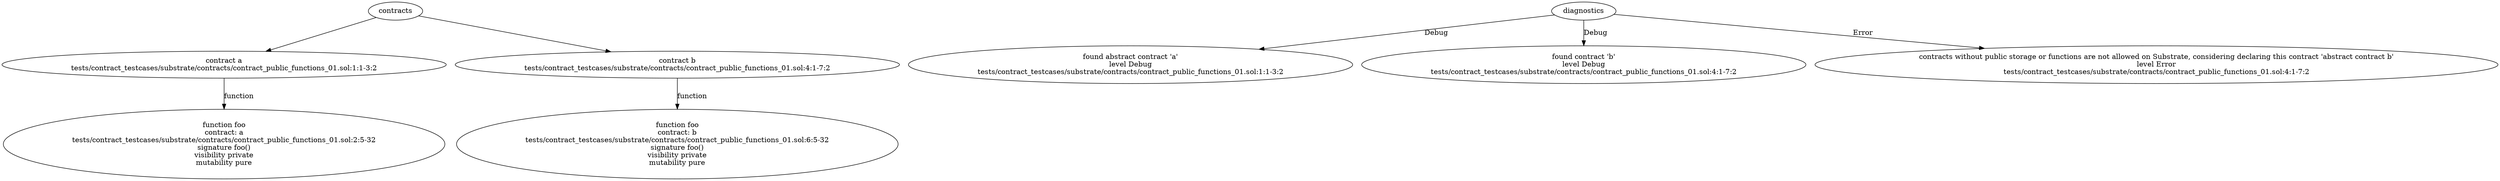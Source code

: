 strict digraph "tests/contract_testcases/substrate/contracts/contract_public_functions_01.sol" {
	contract [label="contract a\ntests/contract_testcases/substrate/contracts/contract_public_functions_01.sol:1:1-3:2"]
	foo [label="function foo\ncontract: a\ntests/contract_testcases/substrate/contracts/contract_public_functions_01.sol:2:5-32\nsignature foo()\nvisibility private\nmutability pure"]
	contract_3 [label="contract b\ntests/contract_testcases/substrate/contracts/contract_public_functions_01.sol:4:1-7:2"]
	foo_4 [label="function foo\ncontract: b\ntests/contract_testcases/substrate/contracts/contract_public_functions_01.sol:6:5-32\nsignature foo()\nvisibility private\nmutability pure"]
	diagnostic [label="found abstract contract 'a'\nlevel Debug\ntests/contract_testcases/substrate/contracts/contract_public_functions_01.sol:1:1-3:2"]
	diagnostic_7 [label="found contract 'b'\nlevel Debug\ntests/contract_testcases/substrate/contracts/contract_public_functions_01.sol:4:1-7:2"]
	diagnostic_8 [label="contracts without public storage or functions are not allowed on Substrate, considering declaring this contract 'abstract contract b'\nlevel Error\ntests/contract_testcases/substrate/contracts/contract_public_functions_01.sol:4:1-7:2"]
	contracts -> contract
	contract -> foo [label="function"]
	contracts -> contract_3
	contract_3 -> foo_4 [label="function"]
	diagnostics -> diagnostic [label="Debug"]
	diagnostics -> diagnostic_7 [label="Debug"]
	diagnostics -> diagnostic_8 [label="Error"]
}
